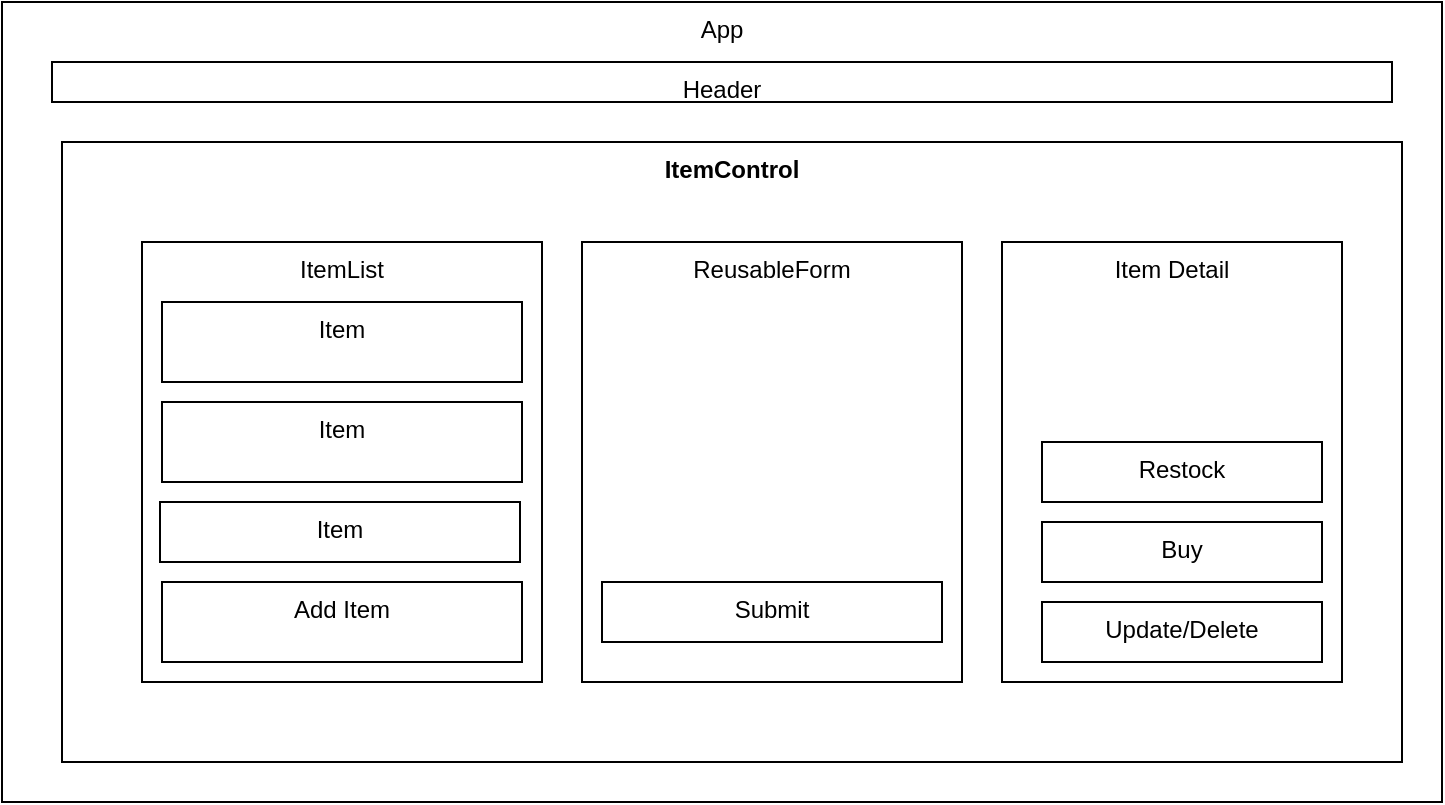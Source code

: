 <mxfile version="14.9.4" type="device"><diagram id="M0watyiwzaoB5Z8NDjiF" name="Page-1"><mxGraphModel dx="769" dy="447" grid="1" gridSize="10" guides="1" tooltips="1" connect="1" arrows="1" fold="1" page="1" pageScale="1" pageWidth="850" pageHeight="1100" math="0" shadow="0"><root><mxCell id="0"/><mxCell id="1" parent="0"/><mxCell id="ZmfiUpBa08Agu666Det1-3" value="App" style="rounded=0;whiteSpace=wrap;html=1;verticalAlign=top;" vertex="1" parent="1"><mxGeometry x="110" y="40" width="720" height="400" as="geometry"/></mxCell><mxCell id="ZmfiUpBa08Agu666Det1-4" value="Header" style="rounded=0;whiteSpace=wrap;html=1;verticalAlign=top;" vertex="1" parent="1"><mxGeometry x="135" y="70" width="670" height="20" as="geometry"/></mxCell><mxCell id="ZmfiUpBa08Agu666Det1-7" value="ItemControl" style="rounded=0;whiteSpace=wrap;html=1;verticalAlign=top;fontStyle=1" vertex="1" parent="1"><mxGeometry x="140" y="110" width="670" height="310" as="geometry"/></mxCell><mxCell id="ZmfiUpBa08Agu666Det1-8" value="ItemList" style="rounded=0;whiteSpace=wrap;html=1;verticalAlign=top;" vertex="1" parent="1"><mxGeometry x="180" y="160" width="200" height="220" as="geometry"/></mxCell><mxCell id="ZmfiUpBa08Agu666Det1-10" value="ReusableForm" style="rounded=0;whiteSpace=wrap;html=1;verticalAlign=top;" vertex="1" parent="1"><mxGeometry x="400" y="160" width="190" height="220" as="geometry"/></mxCell><mxCell id="ZmfiUpBa08Agu666Det1-11" value="Item Detail" style="rounded=0;whiteSpace=wrap;html=1;verticalAlign=top;" vertex="1" parent="1"><mxGeometry x="610" y="160" width="170" height="220" as="geometry"/></mxCell><mxCell id="ZmfiUpBa08Agu666Det1-15" value="Item" style="rounded=0;whiteSpace=wrap;html=1;verticalAlign=top;" vertex="1" parent="1"><mxGeometry x="190" y="190" width="180" height="40" as="geometry"/></mxCell><mxCell id="ZmfiUpBa08Agu666Det1-16" value="Item" style="rounded=0;whiteSpace=wrap;html=1;verticalAlign=top;" vertex="1" parent="1"><mxGeometry x="190" y="240" width="180" height="40" as="geometry"/></mxCell><mxCell id="ZmfiUpBa08Agu666Det1-17" value="Item" style="rounded=0;whiteSpace=wrap;html=1;verticalAlign=top;" vertex="1" parent="1"><mxGeometry x="189" y="290" width="180" height="30" as="geometry"/></mxCell><mxCell id="ZmfiUpBa08Agu666Det1-18" value="Add Item" style="rounded=0;whiteSpace=wrap;html=1;verticalAlign=top;" vertex="1" parent="1"><mxGeometry x="190" y="330" width="180" height="40" as="geometry"/></mxCell><mxCell id="ZmfiUpBa08Agu666Det1-19" value="Submit" style="rounded=0;whiteSpace=wrap;html=1;verticalAlign=top;" vertex="1" parent="1"><mxGeometry x="410" y="330" width="170" height="30" as="geometry"/></mxCell><mxCell id="ZmfiUpBa08Agu666Det1-20" value="Update/Delete" style="rounded=0;whiteSpace=wrap;html=1;verticalAlign=top;" vertex="1" parent="1"><mxGeometry x="630" y="340" width="140" height="30" as="geometry"/></mxCell><mxCell id="ZmfiUpBa08Agu666Det1-23" value="Buy" style="rounded=0;whiteSpace=wrap;html=1;verticalAlign=top;" vertex="1" parent="1"><mxGeometry x="630" y="300" width="140" height="30" as="geometry"/></mxCell><mxCell id="ZmfiUpBa08Agu666Det1-24" value="Restock" style="rounded=0;whiteSpace=wrap;html=1;verticalAlign=top;" vertex="1" parent="1"><mxGeometry x="630" y="260" width="140" height="30" as="geometry"/></mxCell></root></mxGraphModel></diagram></mxfile>